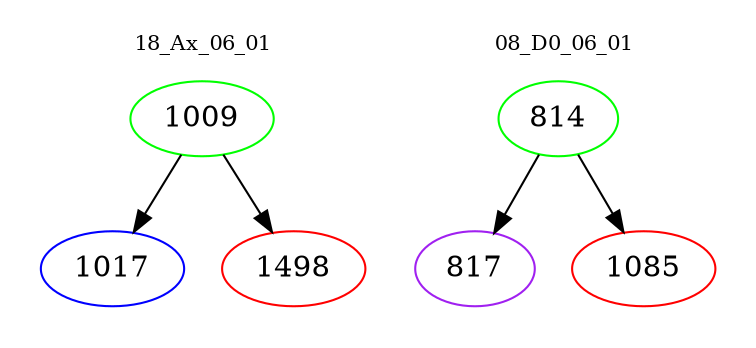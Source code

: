 digraph{
subgraph cluster_0 {
color = white
label = "18_Ax_06_01";
fontsize=10;
T0_1009 [label="1009", color="green"]
T0_1009 -> T0_1017 [color="black"]
T0_1017 [label="1017", color="blue"]
T0_1009 -> T0_1498 [color="black"]
T0_1498 [label="1498", color="red"]
}
subgraph cluster_1 {
color = white
label = "08_D0_06_01";
fontsize=10;
T1_814 [label="814", color="green"]
T1_814 -> T1_817 [color="black"]
T1_817 [label="817", color="purple"]
T1_814 -> T1_1085 [color="black"]
T1_1085 [label="1085", color="red"]
}
}
